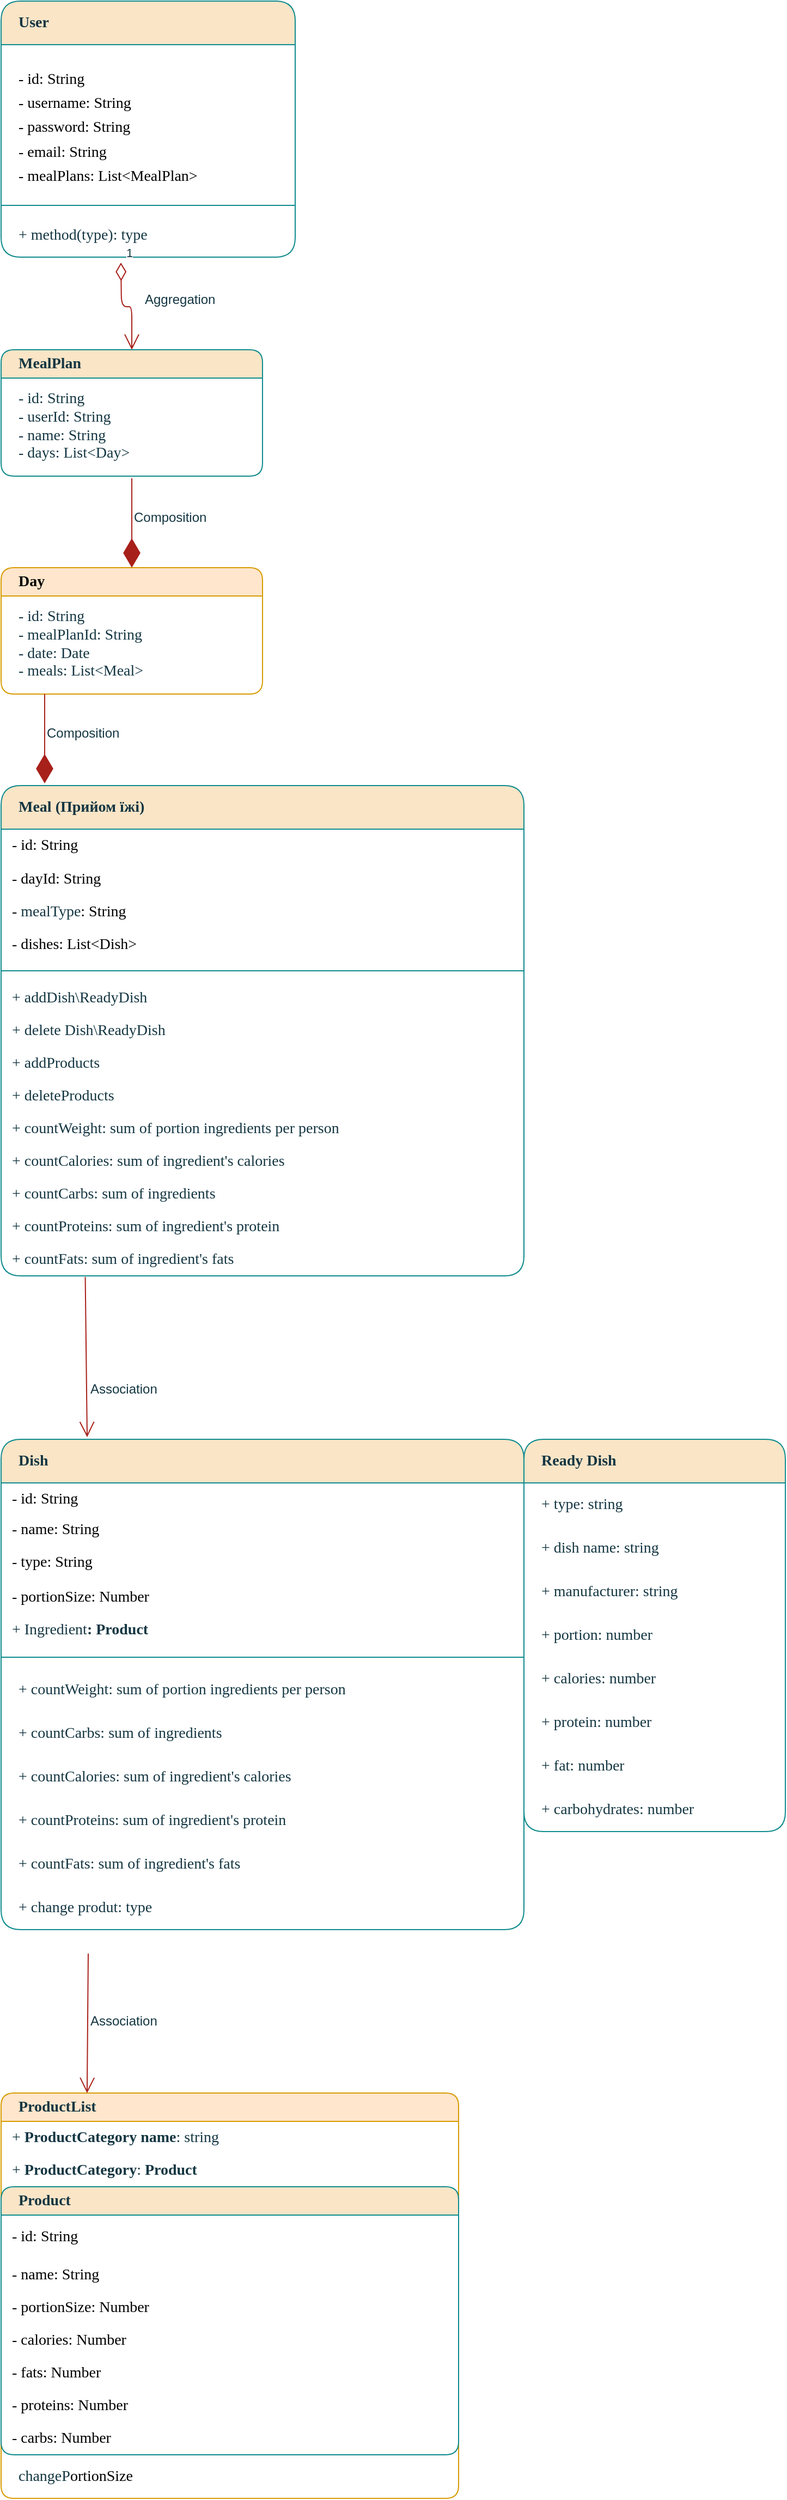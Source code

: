 <mxfile version="24.5.3" type="github">
  <diagram id="C5RBs43oDa-KdzZeNtuy" name="Class diagram">
    <mxGraphModel dx="3269" dy="1044" grid="1" gridSize="10" guides="1" tooltips="1" connect="1" arrows="1" fold="1" page="1" pageScale="1" pageWidth="1169" pageHeight="1654" math="0" shadow="0">
      <root>
        <mxCell id="WIyWlLk6GJQsqaUBKTNV-0" />
        <mxCell id="WIyWlLk6GJQsqaUBKTNV-1" parent="WIyWlLk6GJQsqaUBKTNV-0" />
        <mxCell id="tmJ_A6NvHQKnJ2QSPhdl-1" value="User" style="swimlane;fontStyle=1;align=left;verticalAlign=middle;childLayout=stackLayout;horizontal=1;startSize=40;horizontalStack=0;resizeParent=1;resizeParentMax=0;resizeLast=0;collapsible=1;marginBottom=0;html=1;fontFamily=Lucida Console;fontSize=14;labelBorderColor=none;fontColor=#143642;labelBackgroundColor=none;fillColor=#FAE5C7;strokeColor=#0F8B8D;textDirection=ltr;spacingLeft=10;spacing=6;rounded=1;" parent="WIyWlLk6GJQsqaUBKTNV-1" vertex="1">
          <mxGeometry x="-1120" y="40" width="270" height="235" as="geometry" />
        </mxCell>
        <mxCell id="tmJ_A6NvHQKnJ2QSPhdl-2" value="&lt;p style=&quot;line-height: 160%;&quot;&gt;&lt;span style=&quot;color: rgb(0, 0, 0); font-size: 14px; text-wrap: wrap;&quot;&gt;- id: String&amp;nbsp; &amp;nbsp;&amp;nbsp;&lt;/span&gt;&lt;br style=&quot;padding: 0px; margin: 0px; color: rgb(0, 0, 0); font-size: 14px; text-wrap: wrap;&quot;&gt;&lt;span style=&quot;color: rgb(0, 0, 0); font-size: 14px; text-wrap: wrap;&quot;&gt;- username: String&lt;/span&gt;&lt;br style=&quot;padding: 0px; margin: 0px; color: rgb(0, 0, 0); font-size: 14px; text-wrap: wrap;&quot;&gt;&lt;span style=&quot;color: rgb(0, 0, 0); font-size: 14px; text-wrap: wrap;&quot;&gt;- password: String&amp;nbsp;&lt;/span&gt;&lt;br style=&quot;padding: 0px; margin: 0px; color: rgb(0, 0, 0); font-size: 14px; text-wrap: wrap;&quot;&gt;&lt;span style=&quot;color: rgb(0, 0, 0); font-size: 14px; text-wrap: wrap;&quot;&gt;- email: String&amp;nbsp;&lt;/span&gt;&lt;br style=&quot;padding: 0px; margin: 0px; color: rgb(0, 0, 0); font-size: 14px; text-wrap: wrap;&quot;&gt;&lt;span style=&quot;color: rgb(0, 0, 0); font-size: 14px; text-wrap: wrap;&quot;&gt;- mealPlans: List&amp;lt;MealPlan&amp;gt;&lt;/span&gt;&lt;/p&gt;" style="text;strokeColor=none;fillColor=none;align=left;verticalAlign=middle;spacingLeft=10;spacingRight=4;overflow=hidden;rotatable=0;points=[[0,0.5],[1,0.5]];portConstraint=eastwest;html=1;fontFamily=Lucida Console;fontSize=14;labelBorderColor=none;fontColor=#143642;labelBackgroundColor=none;textDirection=ltr;spacing=6;rounded=1;" parent="tmJ_A6NvHQKnJ2QSPhdl-1" vertex="1">
          <mxGeometry y="40" width="270" height="140" as="geometry" />
        </mxCell>
        <mxCell id="tmJ_A6NvHQKnJ2QSPhdl-3" value="" style="line;strokeWidth=1;fillColor=none;align=left;verticalAlign=middle;spacingTop=0;spacingLeft=5;spacingRight=0;rotatable=0;labelPosition=right;points=[];portConstraint=eastwest;strokeColor=#0F8B8D;fontFamily=Lucida Console;fontSize=14;labelBorderColor=none;fontColor=#143642;labelBackgroundColor=none;textDirection=ltr;spacing=0;rounded=1;" parent="tmJ_A6NvHQKnJ2QSPhdl-1" vertex="1">
          <mxGeometry y="180" width="270" height="15" as="geometry" />
        </mxCell>
        <mxCell id="tmJ_A6NvHQKnJ2QSPhdl-4" value="+ method(type): type" style="text;strokeColor=none;fillColor=none;align=left;verticalAlign=middle;spacingLeft=10;spacingRight=4;overflow=hidden;rotatable=0;points=[[0,0.5],[1,0.5]];portConstraint=eastwest;html=1;fontFamily=Lucida Console;fontSize=14;labelBorderColor=none;fontColor=#143642;labelBackgroundColor=none;textDirection=ltr;spacing=6;rounded=1;" parent="tmJ_A6NvHQKnJ2QSPhdl-1" vertex="1">
          <mxGeometry y="195" width="270" height="40" as="geometry" />
        </mxCell>
        <mxCell id="IxJWcLa0LZMBQhHV0f2C-8" value="1" style="endArrow=open;html=1;endSize=12;startArrow=diamondThin;startSize=14;startFill=0;edgeStyle=orthogonalEdgeStyle;align=left;verticalAlign=bottom;rounded=1;strokeColor=#A8201A;fontColor=#143642;fillColor=#FAE5C7;entryX=0.5;entryY=0;entryDx=0;entryDy=0;" edge="1" parent="tmJ_A6NvHQKnJ2QSPhdl-1" target="IxJWcLa0LZMBQhHV0f2C-6">
          <mxGeometry x="-1" y="3" relative="1" as="geometry">
            <mxPoint x="110" y="240" as="sourcePoint" />
            <mxPoint x="270" y="240" as="targetPoint" />
          </mxGeometry>
        </mxCell>
        <mxCell id="tmJ_A6NvHQKnJ2QSPhdl-9" value="Ready Dish" style="swimlane;fontStyle=1;align=left;verticalAlign=middle;childLayout=stackLayout;horizontal=1;startSize=40;horizontalStack=0;resizeParent=1;resizeParentMax=0;resizeLast=0;collapsible=1;marginBottom=0;html=1;fontFamily=Lucida Console;fontSize=14;labelBorderColor=none;fillColor=#FAE5C7;strokeColor=#0F8B8D;labelBackgroundColor=none;fontColor=#143642;textDirection=ltr;spacingLeft=10;spacing=6;rounded=1;" parent="WIyWlLk6GJQsqaUBKTNV-1" vertex="1">
          <mxGeometry x="-640" y="1360" width="240" height="360" as="geometry">
            <mxRectangle x="-400" y="40" width="150" height="40" as="alternateBounds" />
          </mxGeometry>
        </mxCell>
        <mxCell id="tmJ_A6NvHQKnJ2QSPhdl-10" value="+ type: string" style="text;strokeColor=none;fillColor=none;align=left;verticalAlign=middle;spacingLeft=10;spacingRight=4;overflow=hidden;rotatable=0;points=[[0,0.5],[1,0.5]];portConstraint=eastwest;html=1;fontFamily=Lucida Console;fontSize=14;labelBorderColor=none;fontColor=#143642;labelBackgroundColor=none;textDirection=ltr;spacing=6;rounded=1;" parent="tmJ_A6NvHQKnJ2QSPhdl-9" vertex="1">
          <mxGeometry y="40" width="240" height="40" as="geometry" />
        </mxCell>
        <mxCell id="tmJ_A6NvHQKnJ2QSPhdl-67" value="&lt;span style=&quot;font-size: 14px;&quot;&gt;+ dish name: string&lt;/span&gt;" style="text;strokeColor=none;fillColor=none;align=left;verticalAlign=middle;spacingLeft=10;spacingRight=4;overflow=hidden;rotatable=0;points=[[0,0.5],[1,0.5]];portConstraint=eastwest;html=1;fontColor=#143642;fontSize=14;fontFamily=Lucida Console;labelBackgroundColor=none;textDirection=ltr;spacing=6;rounded=1;" parent="tmJ_A6NvHQKnJ2QSPhdl-9" vertex="1">
          <mxGeometry y="80" width="240" height="40" as="geometry" />
        </mxCell>
        <mxCell id="tmJ_A6NvHQKnJ2QSPhdl-27" value="+ manufacturer: string" style="text;strokeColor=none;fillColor=none;align=left;verticalAlign=middle;spacingLeft=10;spacingRight=4;overflow=hidden;rotatable=0;points=[[0,0.5],[1,0.5]];portConstraint=eastwest;html=1;fontFamily=Lucida Console;fontSize=14;labelBorderColor=none;fontColor=#143642;labelBackgroundColor=none;textDirection=ltr;spacing=6;rounded=1;" parent="tmJ_A6NvHQKnJ2QSPhdl-9" vertex="1">
          <mxGeometry y="120" width="240" height="40" as="geometry" />
        </mxCell>
        <mxCell id="tmJ_A6NvHQKnJ2QSPhdl-28" value="+ portion: number" style="text;strokeColor=none;fillColor=none;align=left;verticalAlign=middle;spacingLeft=10;spacingRight=4;overflow=hidden;rotatable=0;points=[[0,0.5],[1,0.5]];portConstraint=eastwest;html=1;fontFamily=Lucida Console;fontSize=14;labelBorderColor=none;fontColor=#143642;labelBackgroundColor=none;textDirection=ltr;spacing=6;rounded=1;" parent="tmJ_A6NvHQKnJ2QSPhdl-9" vertex="1">
          <mxGeometry y="160" width="240" height="40" as="geometry" />
        </mxCell>
        <mxCell id="tmJ_A6NvHQKnJ2QSPhdl-68" value="+&amp;nbsp;&lt;span style=&quot;font-size: 14px; white-space: pre;&quot;&gt;calories&lt;/span&gt;&lt;span style=&quot;font-size: 14px;&quot;&gt;:&amp;nbsp;&lt;/span&gt;number" style="text;strokeColor=none;fillColor=none;align=left;verticalAlign=middle;spacingLeft=10;spacingRight=4;overflow=hidden;rotatable=0;points=[[0,0.5],[1,0.5]];portConstraint=eastwest;html=1;fontFamily=Lucida Console;fontSize=14;labelBorderColor=none;fontColor=#143642;labelBackgroundColor=none;textDirection=ltr;spacing=6;rounded=1;" parent="tmJ_A6NvHQKnJ2QSPhdl-9" vertex="1">
          <mxGeometry y="200" width="240" height="40" as="geometry" />
        </mxCell>
        <mxCell id="tmJ_A6NvHQKnJ2QSPhdl-69" value="+&amp;nbsp;&lt;span style=&quot;font-size: 14px; white-space: pre;&quot;&gt;protein&lt;/span&gt;&lt;span style=&quot;font-size: 14px;&quot;&gt;:&amp;nbsp;&lt;/span&gt;number" style="text;strokeColor=none;fillColor=none;align=left;verticalAlign=middle;spacingLeft=10;spacingRight=4;overflow=hidden;rotatable=0;points=[[0,0.5],[1,0.5]];portConstraint=eastwest;html=1;fontFamily=Lucida Console;fontSize=14;labelBorderColor=none;fontColor=#143642;labelBackgroundColor=none;textDirection=ltr;spacing=6;rounded=1;" parent="tmJ_A6NvHQKnJ2QSPhdl-9" vertex="1">
          <mxGeometry y="240" width="240" height="40" as="geometry" />
        </mxCell>
        <mxCell id="tmJ_A6NvHQKnJ2QSPhdl-71" value="+&amp;nbsp;&lt;span style=&quot;font-size: 14px; white-space: pre;&quot;&gt;fat&lt;/span&gt;&lt;span style=&quot;font-size: 14px;&quot;&gt;:&amp;nbsp;&lt;/span&gt;number" style="text;strokeColor=none;fillColor=none;align=left;verticalAlign=middle;spacingLeft=10;spacingRight=4;overflow=hidden;rotatable=0;points=[[0,0.5],[1,0.5]];portConstraint=eastwest;html=1;fontFamily=Lucida Console;fontSize=14;labelBorderColor=none;fontColor=#143642;labelBackgroundColor=none;textDirection=ltr;spacing=6;rounded=1;" parent="tmJ_A6NvHQKnJ2QSPhdl-9" vertex="1">
          <mxGeometry y="280" width="240" height="40" as="geometry" />
        </mxCell>
        <mxCell id="tmJ_A6NvHQKnJ2QSPhdl-70" value="+&amp;nbsp;&lt;span style=&quot;font-size: 14px; white-space: pre;&quot;&gt;carbohydrates&lt;/span&gt;&lt;span style=&quot;font-size: 14px;&quot;&gt;:&amp;nbsp;&lt;/span&gt;number" style="text;strokeColor=none;fillColor=none;align=left;verticalAlign=middle;spacingLeft=10;spacingRight=4;overflow=hidden;rotatable=0;points=[[0,0.5],[1,0.5]];portConstraint=eastwest;html=1;fontFamily=Lucida Console;fontSize=14;labelBorderColor=none;fontColor=#143642;labelBackgroundColor=none;textDirection=ltr;spacing=6;rounded=1;" parent="tmJ_A6NvHQKnJ2QSPhdl-9" vertex="1">
          <mxGeometry y="320" width="240" height="40" as="geometry" />
        </mxCell>
        <mxCell id="tmJ_A6NvHQKnJ2QSPhdl-13" value="Meal (Прийом їжі) " style="swimlane;fontStyle=1;childLayout=stackLayout;horizontal=1;startSize=40;fillColor=#FAE5C7;horizontalStack=0;resizeParent=1;resizeParentMax=0;resizeLast=0;collapsible=1;marginBottom=0;html=1;fontFamily=Lucida Console;fontSize=14;labelBorderColor=none;fontColor=#143642;labelBackgroundColor=none;strokeColor=#0F8B8D;fillStyle=auto;swimlaneFillColor=none;verticalAlign=middle;textDirection=ltr;spacingLeft=10;spacing=6;align=left;rounded=1;" parent="WIyWlLk6GJQsqaUBKTNV-1" vertex="1">
          <mxGeometry x="-1120" y="760" width="480" height="450" as="geometry">
            <mxRectangle x="-480" y="40" width="160" height="40" as="alternateBounds" />
          </mxGeometry>
        </mxCell>
        <mxCell id="tmJ_A6NvHQKnJ2QSPhdl-15" value="&lt;span style=&quot;text-wrap: wrap; color: rgb(0, 0, 0); font-size: 14px;&quot;&gt;- id: String&lt;/span&gt;" style="text;strokeColor=none;fillColor=none;align=left;verticalAlign=middle;spacingLeft=10;spacingRight=0;overflow=hidden;rotatable=0;points=[[0,0.5],[1,0.5]];portConstraint=eastwest;html=1;labelBackgroundColor=none;fontColor=#143642;fontSize=14;fontFamily=Lucida Console;textDirection=ltr;spacing=0;rounded=1;" parent="tmJ_A6NvHQKnJ2QSPhdl-13" vertex="1">
          <mxGeometry y="40" width="480" height="30" as="geometry" />
        </mxCell>
        <mxCell id="IxJWcLa0LZMBQhHV0f2C-21" value="&lt;span style=&quot;font-family: &amp;quot;Lucida Console&amp;quot;; font-size: 14px; color: rgb(0, 0, 0);&quot;&gt;- dayId: String&amp;nbsp;&lt;/span&gt;" style="text;strokeColor=none;fillColor=none;align=left;verticalAlign=middle;spacingLeft=10;spacingRight=4;overflow=hidden;rotatable=0;points=[[0,0.5],[1,0.5]];portConstraint=eastwest;whiteSpace=wrap;html=1;fontColor=#143642;spacing=0;fontSize=14;" vertex="1" parent="tmJ_A6NvHQKnJ2QSPhdl-13">
          <mxGeometry y="70" width="480" height="30" as="geometry" />
        </mxCell>
        <mxCell id="IxJWcLa0LZMBQhHV0f2C-23" value="&lt;span style=&quot;font-family: &amp;quot;Lucida Console&amp;quot;; font-size: 14px; color: rgb(0, 0, 0);&quot;&gt;-&amp;nbsp;&lt;/span&gt;&lt;span style=&quot;font-family: &amp;quot;Lucida Console&amp;quot;; font-size: 14px; text-wrap: nowrap;&quot;&gt;mealType&lt;/span&gt;&lt;span style=&quot;font-family: &amp;quot;Lucida Console&amp;quot;; font-size: 14px; color: rgb(0, 0, 0);&quot;&gt;: String&amp;nbsp;&amp;nbsp;&lt;/span&gt;" style="text;strokeColor=none;fillColor=none;align=left;verticalAlign=middle;spacingLeft=10;spacingRight=4;overflow=hidden;rotatable=0;points=[[0,0.5],[1,0.5]];portConstraint=eastwest;whiteSpace=wrap;html=1;fontColor=#143642;spacing=0;fontSize=14;" vertex="1" parent="tmJ_A6NvHQKnJ2QSPhdl-13">
          <mxGeometry y="100" width="480" height="30" as="geometry" />
        </mxCell>
        <mxCell id="IxJWcLa0LZMBQhHV0f2C-22" value="&lt;span style=&quot;font-family: &amp;quot;Lucida Console&amp;quot;; font-size: 14px; color: rgb(0, 0, 0);&quot;&gt;- dishes: List&amp;lt;Dish&amp;gt;&amp;nbsp;&lt;/span&gt;" style="text;strokeColor=none;fillColor=none;align=left;verticalAlign=middle;spacingLeft=10;spacingRight=4;overflow=hidden;rotatable=0;points=[[0,0.5],[1,0.5]];portConstraint=eastwest;whiteSpace=wrap;html=1;fontColor=#143642;spacing=0;fontSize=14;" vertex="1" parent="tmJ_A6NvHQKnJ2QSPhdl-13">
          <mxGeometry y="130" width="480" height="30" as="geometry" />
        </mxCell>
        <mxCell id="0uNxK9CNjZ_VZ-BeiqDR-12" value="" style="line;strokeWidth=1;fillColor=none;align=left;verticalAlign=middle;spacingTop=0;spacingLeft=0;spacingRight=0;rotatable=0;labelPosition=right;points=[];portConstraint=eastwest;strokeColor=#0F8B8D;fontColor=#143642;fontSize=14;fontFamily=Lucida Console;labelBackgroundColor=none;textDirection=ltr;spacing=0;rounded=1;" parent="tmJ_A6NvHQKnJ2QSPhdl-13" vertex="1">
          <mxGeometry y="160" width="480" height="20" as="geometry" />
        </mxCell>
        <mxCell id="0uNxK9CNjZ_VZ-BeiqDR-13" value="+ addDish\ReadyDish" style="text;strokeColor=none;fillColor=none;align=left;verticalAlign=middle;spacingLeft=10;spacingRight=4;overflow=hidden;rotatable=0;points=[[0,0.5],[1,0.5]];portConstraint=eastwest;html=1;fontColor=#143642;fontSize=14;fontFamily=Lucida Console;labelBackgroundColor=none;textDirection=ltr;spacing=0;rounded=1;" parent="tmJ_A6NvHQKnJ2QSPhdl-13" vertex="1">
          <mxGeometry y="180" width="480" height="30" as="geometry" />
        </mxCell>
        <mxCell id="0uNxK9CNjZ_VZ-BeiqDR-21" value="+ delete Dish\ReadyDish" style="text;html=1;fontColor=#143642;fontSize=14;fontFamily=Lucida Console;verticalAlign=middle;labelBackgroundColor=none;textDirection=ltr;spacingLeft=10;spacing=0;align=left;rounded=1;" parent="tmJ_A6NvHQKnJ2QSPhdl-13" vertex="1">
          <mxGeometry y="210" width="480" height="30" as="geometry" />
        </mxCell>
        <mxCell id="0uNxK9CNjZ_VZ-BeiqDR-14" value="+ addProducts" style="text;strokeColor=none;fillColor=none;align=left;verticalAlign=middle;spacingLeft=10;spacingRight=4;overflow=hidden;rotatable=0;points=[[0,0.5],[1,0.5]];portConstraint=eastwest;html=1;fontColor=#143642;fontSize=14;fontFamily=Lucida Console;labelBackgroundColor=none;textDirection=ltr;spacing=0;rounded=1;" parent="tmJ_A6NvHQKnJ2QSPhdl-13" vertex="1">
          <mxGeometry y="240" width="480" height="30" as="geometry" />
        </mxCell>
        <mxCell id="0uNxK9CNjZ_VZ-BeiqDR-22" value="+ deleteProducts" style="text;strokeColor=none;fillColor=none;align=left;verticalAlign=middle;spacingLeft=10;spacingRight=4;overflow=hidden;rotatable=0;points=[[0,0.5],[1,0.5]];portConstraint=eastwest;html=1;fontColor=#143642;fontSize=14;fontFamily=Lucida Console;labelBackgroundColor=none;textDirection=ltr;spacing=0;rounded=1;" parent="tmJ_A6NvHQKnJ2QSPhdl-13" vertex="1">
          <mxGeometry y="270" width="480" height="30" as="geometry" />
        </mxCell>
        <mxCell id="0uNxK9CNjZ_VZ-BeiqDR-19" value="&lt;span style=&quot;font-size: 14px;&quot;&gt;+ count&lt;/span&gt;&lt;span style=&quot;font-size: 14px; white-space: pre;&quot;&gt;Weight&lt;/span&gt;&lt;span style=&quot;font-size: 14px;&quot;&gt;:&amp;nbsp;&lt;/span&gt;&lt;span style=&quot;font-size: 14px;&quot;&gt;sum of portion ingredients per person&lt;/span&gt;" style="text;strokeColor=none;fillColor=none;align=left;verticalAlign=middle;spacingLeft=10;spacingRight=4;overflow=hidden;rotatable=0;points=[[0,0.5],[1,0.5]];portConstraint=eastwest;html=1;fontColor=#143642;fontSize=14;fontFamily=Lucida Console;labelBackgroundColor=none;textDirection=ltr;spacing=0;rounded=1;" parent="tmJ_A6NvHQKnJ2QSPhdl-13" vertex="1">
          <mxGeometry y="300" width="480" height="30" as="geometry" />
        </mxCell>
        <mxCell id="0uNxK9CNjZ_VZ-BeiqDR-16" value="+ count&lt;span style=&quot;white-space: pre; font-size: 14px;&quot;&gt;Calories&lt;/span&gt;&lt;span style=&quot;font-size: 14px;&quot;&gt;:&amp;nbsp;&lt;/span&gt;sum of ingredient&#39;s&amp;nbsp;calories" style="text;strokeColor=none;fillColor=none;align=left;verticalAlign=middle;spacingLeft=10;spacingRight=4;overflow=hidden;rotatable=0;points=[[0,0.5],[1,0.5]];portConstraint=eastwest;html=1;fontFamily=Lucida Console;fontSize=14;labelBorderColor=none;fontColor=#143642;labelBackgroundColor=none;textDirection=ltr;spacing=0;rounded=1;" parent="tmJ_A6NvHQKnJ2QSPhdl-13" vertex="1">
          <mxGeometry y="330" width="480" height="30" as="geometry" />
        </mxCell>
        <mxCell id="0uNxK9CNjZ_VZ-BeiqDR-15" value="+ count&lt;span style=&quot;white-space: pre; font-size: 14px;&quot;&gt;Carbs&lt;/span&gt;&lt;span style=&quot;font-size: 14px;&quot;&gt;:&amp;nbsp;&lt;/span&gt;sum of ingredients" style="text;strokeColor=none;fillColor=none;align=left;verticalAlign=middle;spacingLeft=10;spacingRight=4;overflow=hidden;rotatable=0;points=[[0,0.5],[1,0.5]];portConstraint=eastwest;html=1;fontFamily=Lucida Console;fontSize=14;labelBorderColor=none;fontColor=#143642;labelBackgroundColor=none;textDirection=ltr;spacing=0;rounded=1;" parent="tmJ_A6NvHQKnJ2QSPhdl-13" vertex="1">
          <mxGeometry y="360" width="480" height="30" as="geometry" />
        </mxCell>
        <mxCell id="0uNxK9CNjZ_VZ-BeiqDR-20" value="+ count&lt;span style=&quot;white-space: pre; font-size: 14px;&quot;&gt;Proteins&lt;/span&gt;&lt;span style=&quot;font-size: 14px;&quot;&gt;:&amp;nbsp;&lt;/span&gt;sum of ingredient&#39;s&amp;nbsp;&lt;span style=&quot;font-size: 14px; white-space: pre;&quot;&gt;protein&lt;/span&gt;" style="text;strokeColor=none;fillColor=none;align=left;verticalAlign=middle;spacingLeft=10;spacingRight=4;overflow=hidden;rotatable=0;points=[[0,0.5],[1,0.5]];portConstraint=eastwest;html=1;fontFamily=Lucida Console;fontSize=14;labelBorderColor=none;fontColor=#143642;labelBackgroundColor=none;textDirection=ltr;spacing=0;rounded=1;" parent="tmJ_A6NvHQKnJ2QSPhdl-13" vertex="1">
          <mxGeometry y="390" width="480" height="30" as="geometry" />
        </mxCell>
        <mxCell id="0uNxK9CNjZ_VZ-BeiqDR-17" value="+ count&lt;span style=&quot;white-space: pre; font-size: 14px;&quot;&gt;Fats&lt;/span&gt;&lt;span style=&quot;font-size: 14px;&quot;&gt;:&amp;nbsp;&lt;/span&gt;sum of ingredient&#39;s&amp;nbsp;&lt;span style=&quot;font-size: 14px; white-space: pre;&quot;&gt;fats&lt;/span&gt;" style="text;strokeColor=none;fillColor=none;align=left;verticalAlign=middle;spacingLeft=10;spacingRight=4;overflow=hidden;rotatable=0;points=[[0,0.5],[1,0.5]];portConstraint=eastwest;html=1;fontFamily=Lucida Console;fontSize=14;labelBorderColor=none;fontColor=#143642;labelBackgroundColor=none;textDirection=ltr;spacing=0;rounded=1;" parent="tmJ_A6NvHQKnJ2QSPhdl-13" vertex="1">
          <mxGeometry y="420" width="480" height="30" as="geometry" />
        </mxCell>
        <mxCell id="tmJ_A6NvHQKnJ2QSPhdl-61" value="Dish" style="swimlane;fontStyle=1;align=left;verticalAlign=middle;childLayout=stackLayout;horizontal=1;startSize=40;horizontalStack=0;resizeParent=1;resizeParentMax=0;resizeLast=0;collapsible=1;marginBottom=0;html=1;fontFamily=Lucida Console;fontSize=14;labelBorderColor=none;fillColor=#FAE5C7;strokeColor=#0F8B8D;labelBackgroundColor=none;fontColor=#143642;textDirection=ltr;spacingLeft=10;spacing=6;rounded=1;" parent="WIyWlLk6GJQsqaUBKTNV-1" vertex="1">
          <mxGeometry x="-1120" y="1360" width="480" height="450" as="geometry">
            <mxRectangle x="-400" y="40" width="150" height="40" as="alternateBounds" />
          </mxGeometry>
        </mxCell>
        <mxCell id="tmJ_A6NvHQKnJ2QSPhdl-62" value="&lt;span style=&quot;text-wrap: wrap; color: rgb(0, 0, 0); font-size: 14px;&quot;&gt;- id: String&lt;/span&gt;" style="text;strokeColor=none;fillColor=none;align=left;verticalAlign=middle;spacingLeft=10;spacingRight=0;overflow=hidden;rotatable=0;points=[[0,0.5],[1,0.5]];portConstraint=eastwest;html=1;fontFamily=Lucida Console;fontSize=14;labelBorderColor=none;fontColor=#143642;labelBackgroundColor=none;textDirection=ltr;spacing=0;rounded=1;" parent="tmJ_A6NvHQKnJ2QSPhdl-61" vertex="1">
          <mxGeometry y="40" width="480" height="30" as="geometry" />
        </mxCell>
        <mxCell id="IxJWcLa0LZMBQhHV0f2C-18" value="&lt;span style=&quot;font-size: 14px; color: rgb(0, 0, 0);&quot;&gt;- name: String&amp;nbsp;&lt;/span&gt;" style="text;strokeColor=none;fillColor=none;align=left;verticalAlign=top;spacingLeft=10;spacingRight=0;overflow=hidden;rotatable=0;points=[[0,0.5],[1,0.5]];portConstraint=eastwest;whiteSpace=wrap;html=1;fontColor=#143642;spacing=0;fontSize=14;fontFamily=Lucida Console;" vertex="1" parent="tmJ_A6NvHQKnJ2QSPhdl-61">
          <mxGeometry y="70" width="480" height="30" as="geometry" />
        </mxCell>
        <mxCell id="IxJWcLa0LZMBQhHV0f2C-19" value="&lt;span style=&quot;font-size: 14px; color: rgb(0, 0, 0);&quot;&gt;- type: String&amp;nbsp;&amp;nbsp;&lt;/span&gt;" style="text;strokeColor=none;fillColor=none;align=left;verticalAlign=top;spacingLeft=10;spacingRight=0;overflow=hidden;rotatable=0;points=[[0,0.5],[1,0.5]];portConstraint=eastwest;whiteSpace=wrap;html=1;fontColor=#143642;spacing=0;fontSize=14;fontFamily=Lucida Console;" vertex="1" parent="tmJ_A6NvHQKnJ2QSPhdl-61">
          <mxGeometry y="100" width="480" height="30" as="geometry" />
        </mxCell>
        <mxCell id="IxJWcLa0LZMBQhHV0f2C-20" value="&lt;span style=&quot;text-wrap: wrap; color: rgb(0, 0, 0); font-size: 14px;&quot;&gt;- portionSize: Number&amp;nbsp;&lt;/span&gt;" style="text;strokeColor=none;fillColor=none;align=left;verticalAlign=middle;spacingLeft=10;spacingRight=0;overflow=hidden;rotatable=0;points=[[0,0.5],[1,0.5]];portConstraint=eastwest;html=1;fontFamily=Lucida Console;fontSize=14;labelBorderColor=none;fontColor=#143642;labelBackgroundColor=none;textDirection=ltr;spacing=0;rounded=1;" vertex="1" parent="tmJ_A6NvHQKnJ2QSPhdl-61">
          <mxGeometry y="130" width="480" height="30" as="geometry" />
        </mxCell>
        <mxCell id="tmJ_A6NvHQKnJ2QSPhdl-64" value="+ Ingredient&lt;span style=&quot;font-weight: 700; font-size: 14px;&quot;&gt;:&amp;nbsp;&lt;/span&gt;&lt;span style=&quot;font-weight: 700; font-size: 14px;&quot;&gt;Product&lt;/span&gt;" style="text;strokeColor=none;fillColor=none;align=left;verticalAlign=middle;spacingLeft=10;spacingRight=0;overflow=hidden;rotatable=0;points=[[0,0.5],[1,0.5]];portConstraint=eastwest;html=1;fontFamily=Lucida Console;fontSize=14;labelBorderColor=none;fontColor=#143642;labelBackgroundColor=none;textDirection=ltr;spacing=0;rounded=1;" parent="tmJ_A6NvHQKnJ2QSPhdl-61" vertex="1">
          <mxGeometry y="160" width="480" height="30" as="geometry" />
        </mxCell>
        <mxCell id="tmJ_A6NvHQKnJ2QSPhdl-65" value="" style="line;strokeWidth=1;fillColor=none;align=left;verticalAlign=middle;spacingTop=0;spacingLeft=10;spacingRight=0;rotatable=0;labelPosition=right;points=[];portConstraint=eastwest;strokeColor=#0F8B8D;fontFamily=Lucida Console;fontSize=14;labelBorderColor=none;fontColor=#143642;labelBackgroundColor=none;textDirection=ltr;spacing=0;rounded=1;" parent="tmJ_A6NvHQKnJ2QSPhdl-61" vertex="1">
          <mxGeometry y="190" width="480" height="20" as="geometry" />
        </mxCell>
        <mxCell id="0uNxK9CNjZ_VZ-BeiqDR-18" value="+ count&lt;span style=&quot;white-space: pre; font-size: 14px;&quot;&gt;Weight&lt;/span&gt;&lt;span style=&quot;font-size: 14px;&quot;&gt;:&amp;nbsp;&lt;/span&gt;sum of portion ingredients per person" style="text;strokeColor=none;fillColor=none;align=left;verticalAlign=middle;spacingLeft=10;spacingRight=4;overflow=hidden;rotatable=0;points=[[0,0.5],[1,0.5]];portConstraint=eastwest;html=1;fontFamily=Lucida Console;fontSize=14;labelBorderColor=none;fontColor=#143642;labelBackgroundColor=none;textDirection=ltr;spacing=6;rounded=1;" parent="tmJ_A6NvHQKnJ2QSPhdl-61" vertex="1">
          <mxGeometry y="210" width="480" height="40" as="geometry" />
        </mxCell>
        <mxCell id="tmJ_A6NvHQKnJ2QSPhdl-76" value="+ count&lt;span style=&quot;white-space: pre; font-size: 14px;&quot;&gt;Carbs&lt;/span&gt;&lt;span style=&quot;font-size: 14px;&quot;&gt;:&amp;nbsp;&lt;/span&gt;sum of ingredients" style="text;strokeColor=none;fillColor=none;align=left;verticalAlign=middle;spacingLeft=10;spacingRight=4;overflow=hidden;rotatable=0;points=[[0,0.5],[1,0.5]];portConstraint=eastwest;html=1;fontFamily=Lucida Console;fontSize=14;labelBorderColor=none;fontColor=#143642;labelBackgroundColor=none;textDirection=ltr;spacing=6;rounded=1;" parent="tmJ_A6NvHQKnJ2QSPhdl-61" vertex="1">
          <mxGeometry y="250" width="480" height="40" as="geometry" />
        </mxCell>
        <mxCell id="tmJ_A6NvHQKnJ2QSPhdl-73" value="+ count&lt;span style=&quot;white-space: pre; font-size: 14px;&quot;&gt;Calories&lt;/span&gt;&lt;span style=&quot;font-size: 14px;&quot;&gt;:&amp;nbsp;&lt;/span&gt;sum of ingredient&#39;s&amp;nbsp;calories" style="text;strokeColor=none;fillColor=none;align=left;verticalAlign=middle;spacingLeft=10;spacingRight=4;overflow=hidden;rotatable=0;points=[[0,0.5],[1,0.5]];portConstraint=eastwest;html=1;fontFamily=Lucida Console;fontSize=14;labelBorderColor=none;fontColor=#143642;labelBackgroundColor=none;textDirection=ltr;spacing=6;rounded=1;" parent="tmJ_A6NvHQKnJ2QSPhdl-61" vertex="1">
          <mxGeometry y="290" width="480" height="40" as="geometry" />
        </mxCell>
        <mxCell id="tmJ_A6NvHQKnJ2QSPhdl-74" value="+ count&lt;span style=&quot;white-space: pre; font-size: 14px;&quot;&gt;Proteins&lt;/span&gt;&lt;span style=&quot;font-size: 14px;&quot;&gt;:&amp;nbsp;&lt;/span&gt;sum of ingredient&#39;s&amp;nbsp;&lt;span style=&quot;font-size: 14px; white-space: pre;&quot;&gt;protein&lt;/span&gt;" style="text;strokeColor=none;fillColor=none;align=left;verticalAlign=middle;spacingLeft=10;spacingRight=4;overflow=hidden;rotatable=0;points=[[0,0.5],[1,0.5]];portConstraint=eastwest;html=1;fontFamily=Lucida Console;fontSize=14;labelBorderColor=none;fontColor=#143642;labelBackgroundColor=none;textDirection=ltr;spacing=6;rounded=1;" parent="tmJ_A6NvHQKnJ2QSPhdl-61" vertex="1">
          <mxGeometry y="330" width="480" height="40" as="geometry" />
        </mxCell>
        <mxCell id="tmJ_A6NvHQKnJ2QSPhdl-75" value="+ count&lt;span style=&quot;white-space: pre; font-size: 14px;&quot;&gt;Fats&lt;/span&gt;&lt;span style=&quot;font-size: 14px;&quot;&gt;:&amp;nbsp;&lt;/span&gt;sum of ingredient&#39;s&amp;nbsp;&lt;span style=&quot;font-size: 14px; white-space: pre;&quot;&gt;fats&lt;/span&gt;" style="text;strokeColor=none;fillColor=none;align=left;verticalAlign=middle;spacingLeft=10;spacingRight=4;overflow=hidden;rotatable=0;points=[[0,0.5],[1,0.5]];portConstraint=eastwest;html=1;fontFamily=Lucida Console;fontSize=14;labelBorderColor=none;fontColor=#143642;labelBackgroundColor=none;textDirection=ltr;spacing=6;rounded=1;" parent="tmJ_A6NvHQKnJ2QSPhdl-61" vertex="1">
          <mxGeometry y="370" width="480" height="40" as="geometry" />
        </mxCell>
        <mxCell id="tmJ_A6NvHQKnJ2QSPhdl-66" value="+ change produt: type" style="text;strokeColor=none;fillColor=none;align=left;verticalAlign=middle;spacingLeft=10;spacingRight=4;overflow=hidden;rotatable=0;points=[[0,0.5],[1,0.5]];portConstraint=eastwest;html=1;fontFamily=Lucida Console;fontSize=14;labelBorderColor=none;fontColor=#143642;labelBackgroundColor=none;textDirection=ltr;spacing=6;rounded=1;" parent="tmJ_A6NvHQKnJ2QSPhdl-61" vertex="1">
          <mxGeometry y="410" width="480" height="40" as="geometry" />
        </mxCell>
        <mxCell id="0uNxK9CNjZ_VZ-BeiqDR-4" value="&lt;span style=&quot;color: rgb(20, 54, 66); font-weight: 700; font-size: 14px;&quot;&gt;ProductList&lt;/span&gt;" style="swimlane;fontStyle=0;childLayout=stackLayout;horizontal=1;startSize=26;fillColor=#ffe6cc;horizontalStack=0;resizeParent=1;resizeParentMax=0;resizeLast=0;collapsible=1;marginBottom=0;html=1;fontSize=14;fontFamily=Lucida Console;labelBackgroundColor=none;strokeColor=#d79b00;verticalAlign=middle;textDirection=ltr;spacingLeft=10;spacing=6;align=left;rounded=1;" parent="WIyWlLk6GJQsqaUBKTNV-1" vertex="1">
          <mxGeometry x="-1120" y="1960" width="420" height="372" as="geometry" />
        </mxCell>
        <mxCell id="tmJ_A6NvHQKnJ2QSPhdl-52" value="&lt;span style=&quot;font-size: 14px;&quot;&gt;+&amp;nbsp;&lt;/span&gt;&lt;span style=&quot;font-weight: 700; font-size: 14px;&quot;&gt;ProductCategory name&lt;/span&gt;&lt;span style=&quot;font-size: 14px;&quot;&gt;: string&lt;/span&gt;" style="text;strokeColor=none;fillColor=none;align=left;verticalAlign=middle;spacingLeft=10;spacingRight=0;overflow=hidden;rotatable=0;points=[[0,0.5],[1,0.5]];portConstraint=eastwest;html=1;fontFamily=Lucida Console;fontSize=14;labelBackgroundColor=none;fontColor=#143642;textDirection=ltr;spacing=0;rounded=1;" parent="0uNxK9CNjZ_VZ-BeiqDR-4" vertex="1">
          <mxGeometry y="26" width="420" height="30" as="geometry" />
        </mxCell>
        <mxCell id="tmJ_A6NvHQKnJ2QSPhdl-53" value="+&amp;nbsp;&lt;span style=&quot;font-weight: 700; font-size: 14px;&quot;&gt;ProductCategory&lt;/span&gt;:&amp;nbsp;&lt;span style=&quot;font-weight: 700; font-size: 14px;&quot;&gt;Product&lt;/span&gt;" style="text;strokeColor=none;fillColor=none;align=left;verticalAlign=middle;spacingLeft=10;spacingRight=0;overflow=hidden;rotatable=0;points=[[0,0.5],[1,0.5]];portConstraint=eastwest;html=1;fontFamily=Lucida Console;fontSize=14;labelBackgroundColor=none;fontColor=#143642;textDirection=ltr;spacing=0;rounded=1;" parent="0uNxK9CNjZ_VZ-BeiqDR-4" vertex="1">
          <mxGeometry y="56" width="420" height="30" as="geometry" />
        </mxCell>
        <mxCell id="0uNxK9CNjZ_VZ-BeiqDR-0" value="Product" style="swimlane;fontStyle=1;align=left;verticalAlign=middle;childLayout=stackLayout;horizontal=1;startSize=26;horizontalStack=0;resizeParent=1;resizeParentMax=0;resizeLast=0;collapsible=1;marginBottom=0;html=1;fontSize=14;fontFamily=Lucida Console;labelBackgroundColor=none;fillColor=#FAE5C7;strokeColor=#0F8B8D;fontColor=#143642;textDirection=ltr;spacingLeft=10;spacing=6;rounded=1;" parent="0uNxK9CNjZ_VZ-BeiqDR-4" vertex="1">
          <mxGeometry y="86" width="420" height="246" as="geometry" />
        </mxCell>
        <mxCell id="0uNxK9CNjZ_VZ-BeiqDR-1" value="&lt;span style=&quot;color: rgb(0, 0, 0); font-size: 14px; text-wrap: wrap;&quot;&gt;- id: String&lt;/span&gt;" style="text;strokeColor=none;fillColor=none;align=left;verticalAlign=middle;spacingLeft=10;spacingRight=0;overflow=hidden;rotatable=0;points=[[0,0.5],[1,0.5]];portConstraint=eastwest;html=1;fontSize=14;fontFamily=Lucida Console;labelBackgroundColor=none;fontColor=#143642;textDirection=ltr;spacing=0;rounded=1;" parent="0uNxK9CNjZ_VZ-BeiqDR-0" vertex="1">
          <mxGeometry y="26" width="420" height="40" as="geometry" />
        </mxCell>
        <mxCell id="IxJWcLa0LZMBQhHV0f2C-28" value="&lt;span style=&quot;font-family: &amp;quot;Lucida Console&amp;quot;; font-size: 14px; color: rgb(0, 0, 0);&quot;&gt;- name: String&amp;nbsp;&amp;nbsp;&lt;/span&gt;" style="text;strokeColor=none;fillColor=none;align=left;verticalAlign=middle;spacingLeft=10;spacingRight=0;overflow=hidden;rotatable=0;points=[[0,0.5],[1,0.5]];portConstraint=eastwest;whiteSpace=wrap;html=1;fontColor=#143642;spacing=0;" vertex="1" parent="0uNxK9CNjZ_VZ-BeiqDR-0">
          <mxGeometry y="66" width="420" height="30" as="geometry" />
        </mxCell>
        <mxCell id="IxJWcLa0LZMBQhHV0f2C-29" value="&lt;span style=&quot;font-family: &amp;quot;Lucida Console&amp;quot;; font-size: 14px; color: rgb(0, 0, 0);&quot;&gt;- portionSize: Number&lt;/span&gt;" style="text;strokeColor=none;fillColor=none;align=left;verticalAlign=middle;spacingLeft=10;spacingRight=0;overflow=hidden;rotatable=0;points=[[0,0.5],[1,0.5]];portConstraint=eastwest;whiteSpace=wrap;html=1;fontColor=#143642;spacing=0;" vertex="1" parent="0uNxK9CNjZ_VZ-BeiqDR-0">
          <mxGeometry y="96" width="420" height="30" as="geometry" />
        </mxCell>
        <mxCell id="IxJWcLa0LZMBQhHV0f2C-27" value="&lt;span style=&quot;font-family: &amp;quot;Lucida Console&amp;quot;; font-size: 14px; color: rgb(0, 0, 0);&quot;&gt;- calories: Number&amp;nbsp;&lt;/span&gt;" style="text;strokeColor=none;fillColor=none;align=left;verticalAlign=middle;spacingLeft=10;spacingRight=0;overflow=hidden;rotatable=0;points=[[0,0.5],[1,0.5]];portConstraint=eastwest;whiteSpace=wrap;html=1;fontColor=#143642;spacing=0;" vertex="1" parent="0uNxK9CNjZ_VZ-BeiqDR-0">
          <mxGeometry y="126" width="420" height="30" as="geometry" />
        </mxCell>
        <mxCell id="IxJWcLa0LZMBQhHV0f2C-26" value="&lt;span style=&quot;font-family: &amp;quot;Lucida Console&amp;quot;; font-size: 14px; color: rgb(0, 0, 0);&quot;&gt;- fats: Number&lt;/span&gt;" style="text;strokeColor=none;fillColor=none;align=left;verticalAlign=middle;spacingLeft=10;spacingRight=0;overflow=hidden;rotatable=0;points=[[0,0.5],[1,0.5]];portConstraint=eastwest;whiteSpace=wrap;html=1;fontColor=#143642;spacing=0;" vertex="1" parent="0uNxK9CNjZ_VZ-BeiqDR-0">
          <mxGeometry y="156" width="420" height="30" as="geometry" />
        </mxCell>
        <mxCell id="IxJWcLa0LZMBQhHV0f2C-25" value="&lt;span style=&quot;font-family: &amp;quot;Lucida Console&amp;quot;; font-size: 14px; color: rgb(0, 0, 0);&quot;&gt;- proteins: Number&amp;nbsp;&lt;/span&gt;" style="text;strokeColor=none;fillColor=none;align=left;verticalAlign=middle;spacingLeft=10;spacingRight=0;overflow=hidden;rotatable=0;points=[[0,0.5],[1,0.5]];portConstraint=eastwest;whiteSpace=wrap;html=1;fontColor=#143642;spacing=0;" vertex="1" parent="0uNxK9CNjZ_VZ-BeiqDR-0">
          <mxGeometry y="186" width="420" height="30" as="geometry" />
        </mxCell>
        <mxCell id="IxJWcLa0LZMBQhHV0f2C-24" value="&lt;span style=&quot;font-family: &amp;quot;Lucida Console&amp;quot;; font-size: 14px; color: rgb(0, 0, 0);&quot;&gt;- carbs: Number&amp;nbsp;&lt;/span&gt;" style="text;strokeColor=none;fillColor=none;align=left;verticalAlign=middle;spacingLeft=10;spacingRight=0;overflow=hidden;rotatable=0;points=[[0,0.5],[1,0.5]];portConstraint=eastwest;whiteSpace=wrap;html=1;fontColor=#143642;spacing=0;" vertex="1" parent="0uNxK9CNjZ_VZ-BeiqDR-0">
          <mxGeometry y="216" width="420" height="30" as="geometry" />
        </mxCell>
        <mxCell id="0uNxK9CNjZ_VZ-BeiqDR-11" value="changeP&lt;span style=&quot;color: rgb(0, 0, 0); font-size: 14px; text-wrap: wrap;&quot;&gt;ortionSize&lt;/span&gt;" style="text;strokeColor=none;fillColor=none;align=left;verticalAlign=middle;spacingLeft=10;spacingRight=4;overflow=hidden;rotatable=0;points=[[0,0.5],[1,0.5]];portConstraint=eastwest;html=1;fontSize=14;fontFamily=Lucida Console;labelBackgroundColor=none;fontColor=#143642;textDirection=ltr;spacing=6;rounded=1;" parent="0uNxK9CNjZ_VZ-BeiqDR-4" vertex="1">
          <mxGeometry y="332" width="420" height="40" as="geometry" />
        </mxCell>
        <mxCell id="IxJWcLa0LZMBQhHV0f2C-2" value="&lt;span style=&quot;font-size: 14px;&quot;&gt;Day&lt;/span&gt;" style="swimlane;fontStyle=1;childLayout=stackLayout;horizontal=1;startSize=26;fillColor=#ffe6cc;horizontalStack=0;resizeParent=1;resizeParentMax=0;resizeLast=0;collapsible=1;marginBottom=0;whiteSpace=wrap;html=1;labelBackgroundColor=none;strokeColor=#d79b00;fontFamily=Lucida Console;fontSize=14;textDirection=ltr;spacingLeft=10;spacing=6;align=left;rounded=1;" vertex="1" parent="WIyWlLk6GJQsqaUBKTNV-1">
          <mxGeometry x="-1120" y="560" width="240" height="116" as="geometry" />
        </mxCell>
        <mxCell id="IxJWcLa0LZMBQhHV0f2C-4" value="&lt;span style=&quot;font-size: 14px;&quot;&gt;- id: String&amp;nbsp; &amp;nbsp;&amp;nbsp;&lt;/span&gt;&lt;br style=&quot;padding: 0px; margin: 0px; font-size: 14px;&quot;&gt;&lt;span style=&quot;font-size: 14px;&quot;&gt;- mealPlanId: String&amp;nbsp;&lt;/span&gt;&lt;br style=&quot;padding: 0px; margin: 0px; font-size: 14px;&quot;&gt;&lt;span style=&quot;font-size: 14px;&quot;&gt;- date: Date&amp;nbsp; &amp;nbsp;&amp;nbsp;&lt;/span&gt;&lt;br style=&quot;padding: 0px; margin: 0px; font-size: 14px;&quot;&gt;&lt;span style=&quot;font-size: 14px;&quot;&gt;- meals: List&amp;lt;Meal&amp;gt;&lt;/span&gt;" style="text;strokeColor=none;fillColor=none;align=left;verticalAlign=top;spacingLeft=10;spacingRight=4;overflow=hidden;rotatable=0;points=[[0,0.5],[1,0.5]];portConstraint=eastwest;whiteSpace=wrap;html=1;fontSize=14;labelBackgroundColor=none;fontColor=#143642;fontFamily=Lucida Console;textDirection=ltr;spacing=6;rounded=1;" vertex="1" parent="IxJWcLa0LZMBQhHV0f2C-2">
          <mxGeometry y="26" width="240" height="90" as="geometry" />
        </mxCell>
        <mxCell id="IxJWcLa0LZMBQhHV0f2C-6" value="MealPlan&amp;nbsp; &amp;nbsp; &amp;nbsp;" style="swimlane;fontStyle=1;childLayout=stackLayout;horizontal=1;startSize=26;fillColor=#FAE5C7;horizontalStack=0;resizeParent=1;resizeParentMax=0;resizeLast=0;collapsible=1;marginBottom=0;whiteSpace=wrap;html=1;strokeColor=#0F8B8D;labelBackgroundColor=none;fontColor=#143642;fontFamily=Lucida Console;fontSize=14;textDirection=ltr;spacingLeft=10;spacing=6;align=left;rounded=1;" vertex="1" parent="WIyWlLk6GJQsqaUBKTNV-1">
          <mxGeometry x="-1120" y="360" width="240" height="116" as="geometry" />
        </mxCell>
        <mxCell id="IxJWcLa0LZMBQhHV0f2C-7" value="- id: String&amp;nbsp;&lt;br style=&quot;font-size: 14px;&quot;&gt;- userId: String&amp;nbsp;&lt;br style=&quot;font-size: 14px;&quot;&gt;- name: String&lt;br style=&quot;font-size: 14px;&quot;&gt;- days: List&amp;lt;Day&amp;gt;" style="text;strokeColor=none;fillColor=none;align=left;verticalAlign=top;spacingLeft=10;spacingRight=4;overflow=hidden;rotatable=0;points=[[0,0.5],[1,0.5]];portConstraint=eastwest;whiteSpace=wrap;html=1;fontSize=14;labelBackgroundColor=none;fontColor=#143642;fontFamily=Lucida Console;textDirection=ltr;spacing=6;rounded=1;" vertex="1" parent="IxJWcLa0LZMBQhHV0f2C-6">
          <mxGeometry y="26" width="240" height="90" as="geometry" />
        </mxCell>
        <mxCell id="IxJWcLa0LZMBQhHV0f2C-9" value="" style="endArrow=diamondThin;endFill=1;endSize=24;html=1;rounded=1;strokeColor=#A8201A;fontColor=#143642;fillColor=#FAE5C7;entryX=0.5;entryY=0;entryDx=0;entryDy=0;" edge="1" parent="WIyWlLk6GJQsqaUBKTNV-1" target="IxJWcLa0LZMBQhHV0f2C-2">
          <mxGeometry width="160" relative="1" as="geometry">
            <mxPoint x="-1000" y="478" as="sourcePoint" />
            <mxPoint x="-680" y="500" as="targetPoint" />
          </mxGeometry>
        </mxCell>
        <mxCell id="IxJWcLa0LZMBQhHV0f2C-10" value="Aggregation" style="text;whiteSpace=wrap;html=1;fontColor=#143642;rounded=1;" vertex="1" parent="WIyWlLk6GJQsqaUBKTNV-1">
          <mxGeometry x="-990" y="300" width="100" height="40" as="geometry" />
        </mxCell>
        <mxCell id="IxJWcLa0LZMBQhHV0f2C-11" value="Composition" style="text;whiteSpace=wrap;html=1;fontColor=#143642;rounded=1;" vertex="1" parent="WIyWlLk6GJQsqaUBKTNV-1">
          <mxGeometry x="-1000" y="500" width="100" height="40" as="geometry" />
        </mxCell>
        <mxCell id="IxJWcLa0LZMBQhHV0f2C-12" value="" style="endArrow=diamondThin;endFill=1;endSize=24;html=1;rounded=1;strokeColor=#A8201A;fontColor=#143642;fillColor=#FAE5C7;entryX=0.5;entryY=0;entryDx=0;entryDy=0;" edge="1" parent="WIyWlLk6GJQsqaUBKTNV-1">
          <mxGeometry width="160" relative="1" as="geometry">
            <mxPoint x="-1080" y="676" as="sourcePoint" />
            <mxPoint x="-1080" y="758" as="targetPoint" />
          </mxGeometry>
        </mxCell>
        <mxCell id="IxJWcLa0LZMBQhHV0f2C-13" value="Composition" style="text;whiteSpace=wrap;html=1;fontColor=#143642;rounded=1;" vertex="1" parent="WIyWlLk6GJQsqaUBKTNV-1">
          <mxGeometry x="-1080" y="698" width="100" height="40" as="geometry" />
        </mxCell>
        <mxCell id="IxJWcLa0LZMBQhHV0f2C-14" value="" style="endArrow=open;endFill=1;endSize=12;html=1;rounded=1;strokeColor=#A8201A;fontColor=#143642;fillColor=#FAE5C7;exitX=0.161;exitY=1.033;exitDx=0;exitDy=0;exitPerimeter=0;" edge="1" parent="WIyWlLk6GJQsqaUBKTNV-1" source="0uNxK9CNjZ_VZ-BeiqDR-17">
          <mxGeometry width="160" relative="1" as="geometry">
            <mxPoint x="-1040" y="1290" as="sourcePoint" />
            <mxPoint x="-1041" y="1358" as="targetPoint" />
          </mxGeometry>
        </mxCell>
        <mxCell id="IxJWcLa0LZMBQhHV0f2C-15" value="Association" style="text;whiteSpace=wrap;html=1;fontColor=#143642;rounded=1;" vertex="1" parent="WIyWlLk6GJQsqaUBKTNV-1">
          <mxGeometry x="-1040" y="1300" width="90" height="40" as="geometry" />
        </mxCell>
        <mxCell id="IxJWcLa0LZMBQhHV0f2C-16" value="" style="endArrow=open;endFill=1;endSize=12;html=1;rounded=1;strokeColor=#A8201A;fontColor=#143642;fillColor=#FAE5C7;" edge="1" parent="WIyWlLk6GJQsqaUBKTNV-1">
          <mxGeometry width="160" relative="1" as="geometry">
            <mxPoint x="-1040" y="1832" as="sourcePoint" />
            <mxPoint x="-1041.05" y="1960" as="targetPoint" />
          </mxGeometry>
        </mxCell>
        <mxCell id="IxJWcLa0LZMBQhHV0f2C-17" value="Association" style="text;whiteSpace=wrap;html=1;fontColor=#143642;rounded=1;" vertex="1" parent="WIyWlLk6GJQsqaUBKTNV-1">
          <mxGeometry x="-1040" y="1880" width="90" height="20" as="geometry" />
        </mxCell>
      </root>
    </mxGraphModel>
  </diagram>
</mxfile>
